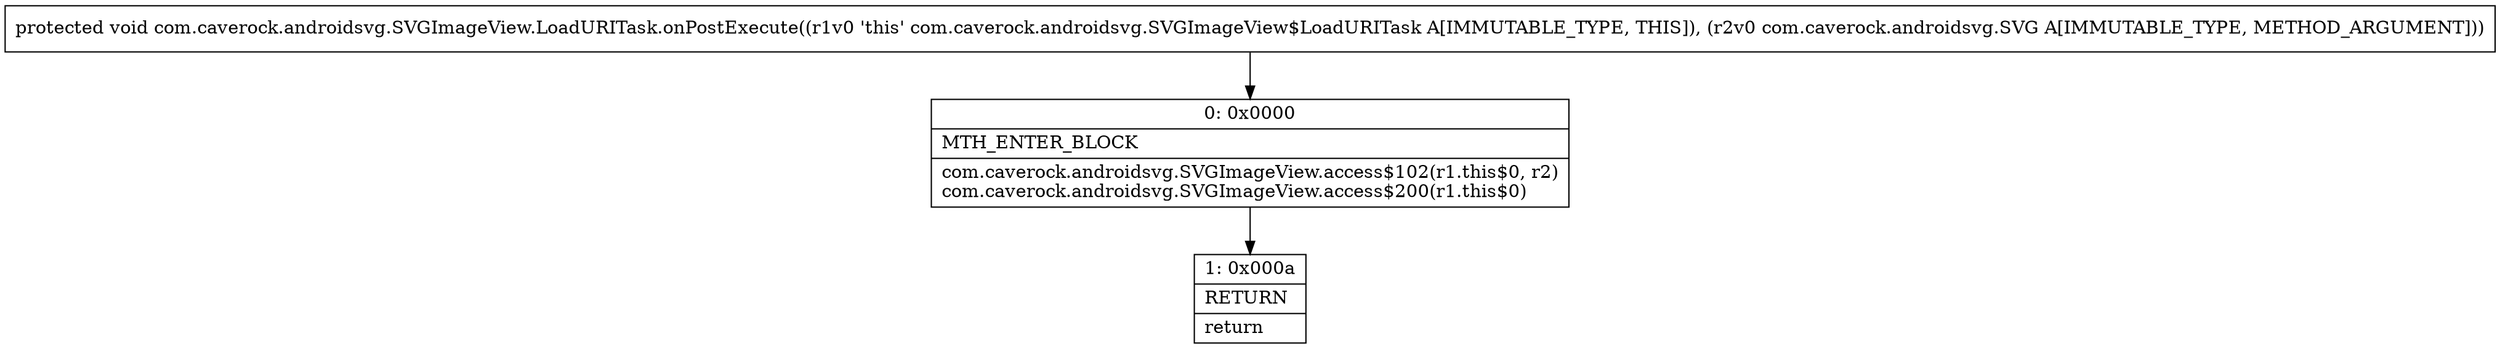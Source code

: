 digraph "CFG forcom.caverock.androidsvg.SVGImageView.LoadURITask.onPostExecute(Lcom\/caverock\/androidsvg\/SVG;)V" {
Node_0 [shape=record,label="{0\:\ 0x0000|MTH_ENTER_BLOCK\l|com.caverock.androidsvg.SVGImageView.access$102(r1.this$0, r2)\lcom.caverock.androidsvg.SVGImageView.access$200(r1.this$0)\l}"];
Node_1 [shape=record,label="{1\:\ 0x000a|RETURN\l|return\l}"];
MethodNode[shape=record,label="{protected void com.caverock.androidsvg.SVGImageView.LoadURITask.onPostExecute((r1v0 'this' com.caverock.androidsvg.SVGImageView$LoadURITask A[IMMUTABLE_TYPE, THIS]), (r2v0 com.caverock.androidsvg.SVG A[IMMUTABLE_TYPE, METHOD_ARGUMENT])) }"];
MethodNode -> Node_0;
Node_0 -> Node_1;
}

